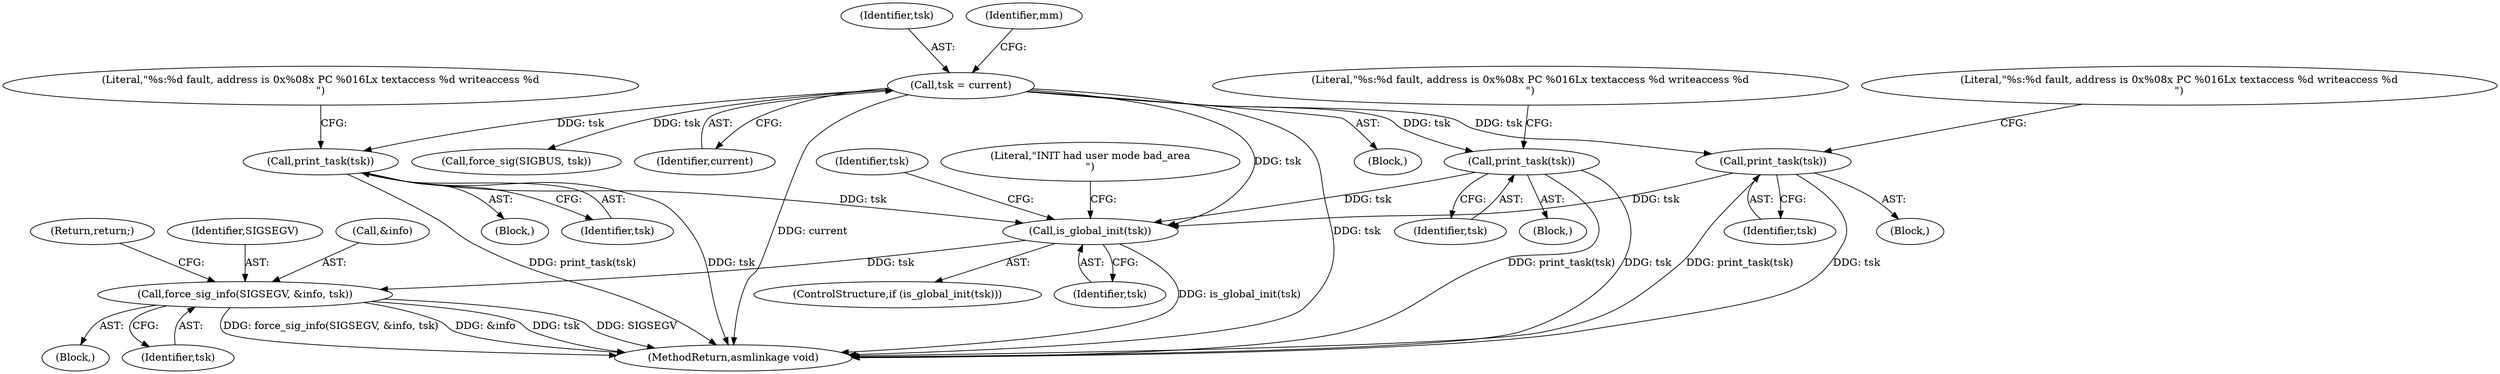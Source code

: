 digraph "0_linux_a8b0ca17b80e92faab46ee7179ba9e99ccb61233_30@pointer" {
"1000378" [label="(Call,is_global_init(tsk))"];
"1000192" [label="(Call,print_task(tsk))"];
"1000127" [label="(Call,tsk = current)"];
"1000214" [label="(Call,print_task(tsk))"];
"1000161" [label="(Call,print_task(tsk))"];
"1000414" [label="(Call,force_sig_info(SIGSEGV, &info, tsk))"];
"1000214" [label="(Call,print_task(tsk))"];
"1000193" [label="(Identifier,tsk)"];
"1000386" [label="(Identifier,tsk)"];
"1000217" [label="(Literal,\"%s:%d fault, address is 0x%08x PC %016Lx textaccess %d writeaccess %d\n\")"];
"1000213" [label="(Block,)"];
"1000129" [label="(Identifier,current)"];
"1000161" [label="(Call,print_task(tsk))"];
"1000160" [label="(Block,)"];
"1000349" [label="(Block,)"];
"1000162" [label="(Identifier,tsk)"];
"1000419" [label="(Return,return;)"];
"1000418" [label="(Identifier,tsk)"];
"1000120" [label="(Block,)"];
"1000379" [label="(Identifier,tsk)"];
"1000504" [label="(MethodReturn,asmlinkage void)"];
"1000414" [label="(Call,force_sig_info(SIGSEGV, &info, tsk))"];
"1000496" [label="(Call,force_sig(SIGBUS, tsk))"];
"1000215" [label="(Identifier,tsk)"];
"1000378" [label="(Call,is_global_init(tsk))"];
"1000382" [label="(Literal,\"INIT had user mode bad_area\n\")"];
"1000128" [label="(Identifier,tsk)"];
"1000415" [label="(Identifier,SIGSEGV)"];
"1000191" [label="(Block,)"];
"1000192" [label="(Call,print_task(tsk))"];
"1000416" [label="(Call,&info)"];
"1000127" [label="(Call,tsk = current)"];
"1000164" [label="(Literal,\"%s:%d fault, address is 0x%08x PC %016Lx textaccess %d writeaccess %d\n\")"];
"1000377" [label="(ControlStructure,if (is_global_init(tsk)))"];
"1000131" [label="(Identifier,mm)"];
"1000195" [label="(Literal,\"%s:%d fault, address is 0x%08x PC %016Lx textaccess %d writeaccess %d\n\")"];
"1000378" -> "1000377"  [label="AST: "];
"1000378" -> "1000379"  [label="CFG: "];
"1000379" -> "1000378"  [label="AST: "];
"1000382" -> "1000378"  [label="CFG: "];
"1000386" -> "1000378"  [label="CFG: "];
"1000378" -> "1000504"  [label="DDG: is_global_init(tsk)"];
"1000192" -> "1000378"  [label="DDG: tsk"];
"1000214" -> "1000378"  [label="DDG: tsk"];
"1000127" -> "1000378"  [label="DDG: tsk"];
"1000161" -> "1000378"  [label="DDG: tsk"];
"1000378" -> "1000414"  [label="DDG: tsk"];
"1000192" -> "1000191"  [label="AST: "];
"1000192" -> "1000193"  [label="CFG: "];
"1000193" -> "1000192"  [label="AST: "];
"1000195" -> "1000192"  [label="CFG: "];
"1000192" -> "1000504"  [label="DDG: tsk"];
"1000192" -> "1000504"  [label="DDG: print_task(tsk)"];
"1000127" -> "1000192"  [label="DDG: tsk"];
"1000127" -> "1000120"  [label="AST: "];
"1000127" -> "1000129"  [label="CFG: "];
"1000128" -> "1000127"  [label="AST: "];
"1000129" -> "1000127"  [label="AST: "];
"1000131" -> "1000127"  [label="CFG: "];
"1000127" -> "1000504"  [label="DDG: current"];
"1000127" -> "1000504"  [label="DDG: tsk"];
"1000127" -> "1000161"  [label="DDG: tsk"];
"1000127" -> "1000214"  [label="DDG: tsk"];
"1000127" -> "1000496"  [label="DDG: tsk"];
"1000214" -> "1000213"  [label="AST: "];
"1000214" -> "1000215"  [label="CFG: "];
"1000215" -> "1000214"  [label="AST: "];
"1000217" -> "1000214"  [label="CFG: "];
"1000214" -> "1000504"  [label="DDG: print_task(tsk)"];
"1000214" -> "1000504"  [label="DDG: tsk"];
"1000161" -> "1000160"  [label="AST: "];
"1000161" -> "1000162"  [label="CFG: "];
"1000162" -> "1000161"  [label="AST: "];
"1000164" -> "1000161"  [label="CFG: "];
"1000161" -> "1000504"  [label="DDG: tsk"];
"1000161" -> "1000504"  [label="DDG: print_task(tsk)"];
"1000414" -> "1000349"  [label="AST: "];
"1000414" -> "1000418"  [label="CFG: "];
"1000415" -> "1000414"  [label="AST: "];
"1000416" -> "1000414"  [label="AST: "];
"1000418" -> "1000414"  [label="AST: "];
"1000419" -> "1000414"  [label="CFG: "];
"1000414" -> "1000504"  [label="DDG: force_sig_info(SIGSEGV, &info, tsk)"];
"1000414" -> "1000504"  [label="DDG: &info"];
"1000414" -> "1000504"  [label="DDG: tsk"];
"1000414" -> "1000504"  [label="DDG: SIGSEGV"];
}
